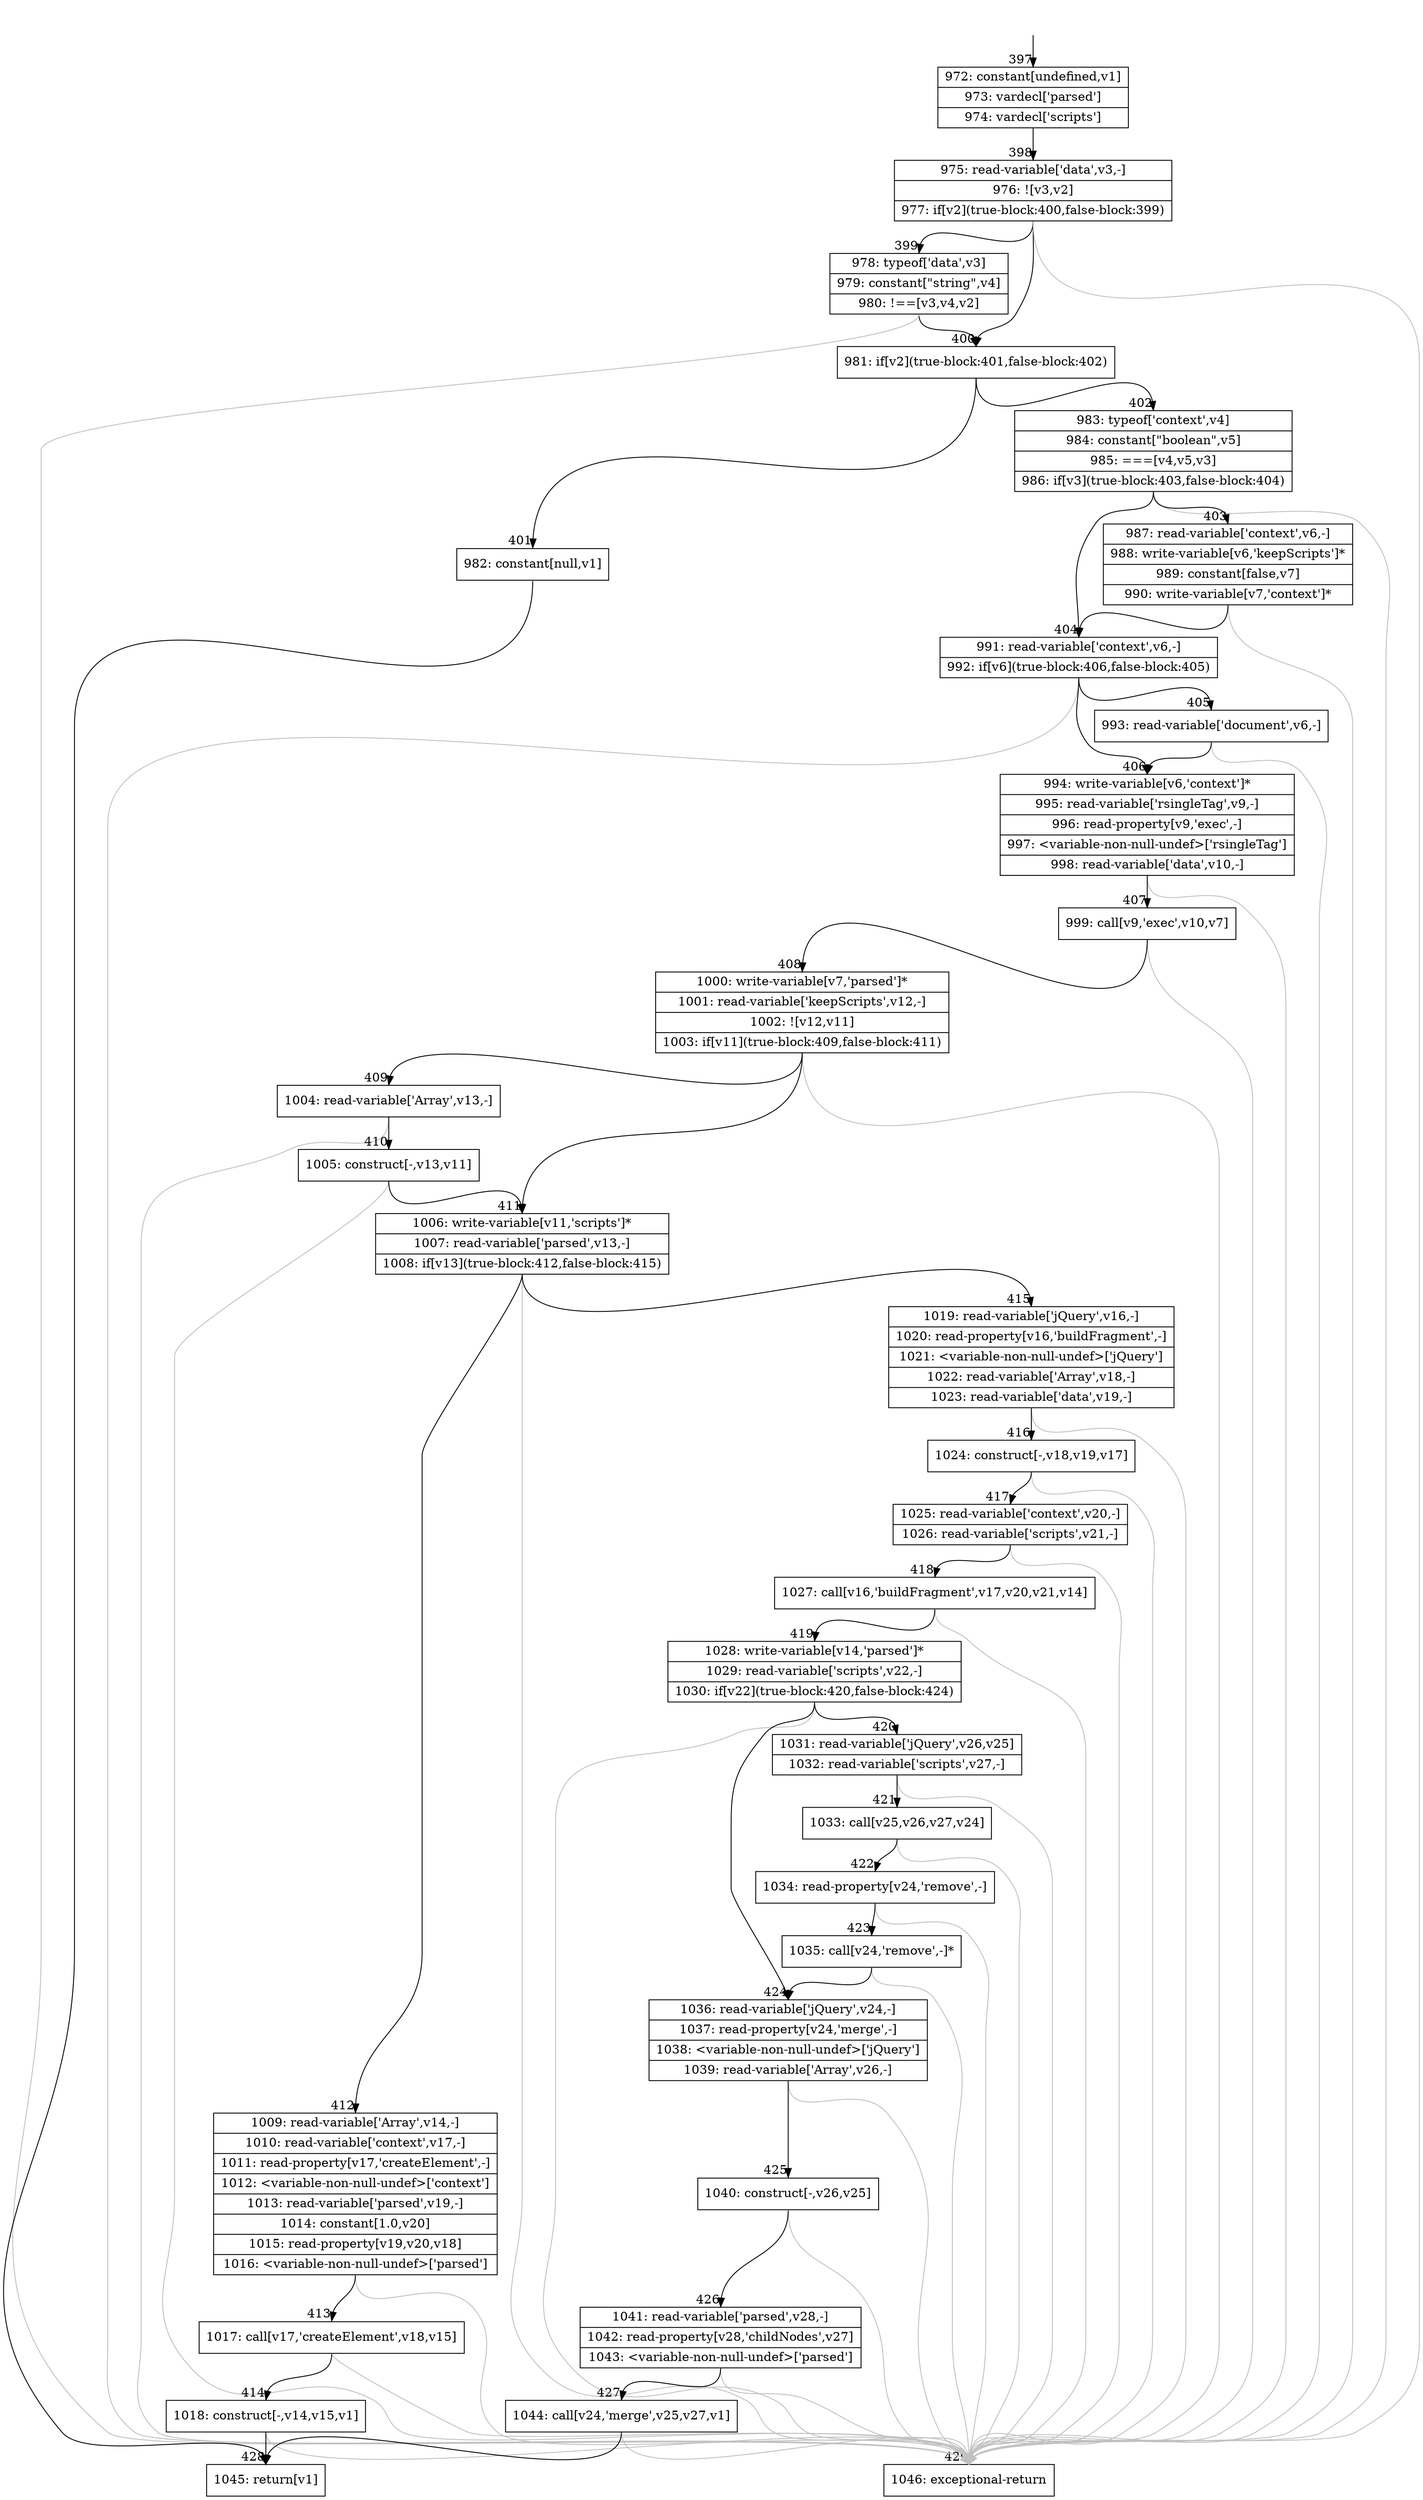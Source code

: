 digraph {
rankdir="TD"
BB_entry32[shape=none,label=""];
BB_entry32 -> BB397 [tailport=s, headport=n, headlabel="    397"]
BB397 [shape=record label="{972: constant[undefined,v1]|973: vardecl['parsed']|974: vardecl['scripts']}" ] 
BB397 -> BB398 [tailport=s, headport=n, headlabel="      398"]
BB398 [shape=record label="{975: read-variable['data',v3,-]|976: ![v3,v2]|977: if[v2](true-block:400,false-block:399)}" ] 
BB398 -> BB400 [tailport=s, headport=n, headlabel="      400"]
BB398 -> BB399 [tailport=s, headport=n, headlabel="      399"]
BB398 -> BB429 [tailport=s, headport=n, color=gray, headlabel="      429"]
BB399 [shape=record label="{978: typeof['data',v3]|979: constant[\"string\",v4]|980: !==[v3,v4,v2]}" ] 
BB399 -> BB400 [tailport=s, headport=n]
BB399 -> BB429 [tailport=s, headport=n, color=gray]
BB400 [shape=record label="{981: if[v2](true-block:401,false-block:402)}" ] 
BB400 -> BB401 [tailport=s, headport=n, headlabel="      401"]
BB400 -> BB402 [tailport=s, headport=n, headlabel="      402"]
BB401 [shape=record label="{982: constant[null,v1]}" ] 
BB401 -> BB428 [tailport=s, headport=n, headlabel="      428"]
BB402 [shape=record label="{983: typeof['context',v4]|984: constant[\"boolean\",v5]|985: ===[v4,v5,v3]|986: if[v3](true-block:403,false-block:404)}" ] 
BB402 -> BB403 [tailport=s, headport=n, headlabel="      403"]
BB402 -> BB404 [tailport=s, headport=n, headlabel="      404"]
BB402 -> BB429 [tailport=s, headport=n, color=gray]
BB403 [shape=record label="{987: read-variable['context',v6,-]|988: write-variable[v6,'keepScripts']*|989: constant[false,v7]|990: write-variable[v7,'context']*}" ] 
BB403 -> BB404 [tailport=s, headport=n]
BB403 -> BB429 [tailport=s, headport=n, color=gray]
BB404 [shape=record label="{991: read-variable['context',v6,-]|992: if[v6](true-block:406,false-block:405)}" ] 
BB404 -> BB406 [tailport=s, headport=n, headlabel="      406"]
BB404 -> BB405 [tailport=s, headport=n, headlabel="      405"]
BB404 -> BB429 [tailport=s, headport=n, color=gray]
BB405 [shape=record label="{993: read-variable['document',v6,-]}" ] 
BB405 -> BB406 [tailport=s, headport=n]
BB405 -> BB429 [tailport=s, headport=n, color=gray]
BB406 [shape=record label="{994: write-variable[v6,'context']*|995: read-variable['rsingleTag',v9,-]|996: read-property[v9,'exec',-]|997: \<variable-non-null-undef\>['rsingleTag']|998: read-variable['data',v10,-]}" ] 
BB406 -> BB407 [tailport=s, headport=n, headlabel="      407"]
BB406 -> BB429 [tailport=s, headport=n, color=gray]
BB407 [shape=record label="{999: call[v9,'exec',v10,v7]}" ] 
BB407 -> BB408 [tailport=s, headport=n, headlabel="      408"]
BB407 -> BB429 [tailport=s, headport=n, color=gray]
BB408 [shape=record label="{1000: write-variable[v7,'parsed']*|1001: read-variable['keepScripts',v12,-]|1002: ![v12,v11]|1003: if[v11](true-block:409,false-block:411)}" ] 
BB408 -> BB411 [tailport=s, headport=n, headlabel="      411"]
BB408 -> BB409 [tailport=s, headport=n, headlabel="      409"]
BB408 -> BB429 [tailport=s, headport=n, color=gray]
BB409 [shape=record label="{1004: read-variable['Array',v13,-]}" ] 
BB409 -> BB410 [tailport=s, headport=n, headlabel="      410"]
BB409 -> BB429 [tailport=s, headport=n, color=gray]
BB410 [shape=record label="{1005: construct[-,v13,v11]}" ] 
BB410 -> BB411 [tailport=s, headport=n]
BB410 -> BB429 [tailport=s, headport=n, color=gray]
BB411 [shape=record label="{1006: write-variable[v11,'scripts']*|1007: read-variable['parsed',v13,-]|1008: if[v13](true-block:412,false-block:415)}" ] 
BB411 -> BB412 [tailport=s, headport=n, headlabel="      412"]
BB411 -> BB415 [tailport=s, headport=n, headlabel="      415"]
BB411 -> BB429 [tailport=s, headport=n, color=gray]
BB412 [shape=record label="{1009: read-variable['Array',v14,-]|1010: read-variable['context',v17,-]|1011: read-property[v17,'createElement',-]|1012: \<variable-non-null-undef\>['context']|1013: read-variable['parsed',v19,-]|1014: constant[1.0,v20]|1015: read-property[v19,v20,v18]|1016: \<variable-non-null-undef\>['parsed']}" ] 
BB412 -> BB413 [tailport=s, headport=n, headlabel="      413"]
BB412 -> BB429 [tailport=s, headport=n, color=gray]
BB413 [shape=record label="{1017: call[v17,'createElement',v18,v15]}" ] 
BB413 -> BB414 [tailport=s, headport=n, headlabel="      414"]
BB413 -> BB429 [tailport=s, headport=n, color=gray]
BB414 [shape=record label="{1018: construct[-,v14,v15,v1]}" ] 
BB414 -> BB428 [tailport=s, headport=n]
BB414 -> BB429 [tailport=s, headport=n, color=gray]
BB415 [shape=record label="{1019: read-variable['jQuery',v16,-]|1020: read-property[v16,'buildFragment',-]|1021: \<variable-non-null-undef\>['jQuery']|1022: read-variable['Array',v18,-]|1023: read-variable['data',v19,-]}" ] 
BB415 -> BB416 [tailport=s, headport=n, headlabel="      416"]
BB415 -> BB429 [tailport=s, headport=n, color=gray]
BB416 [shape=record label="{1024: construct[-,v18,v19,v17]}" ] 
BB416 -> BB417 [tailport=s, headport=n, headlabel="      417"]
BB416 -> BB429 [tailport=s, headport=n, color=gray]
BB417 [shape=record label="{1025: read-variable['context',v20,-]|1026: read-variable['scripts',v21,-]}" ] 
BB417 -> BB418 [tailport=s, headport=n, headlabel="      418"]
BB417 -> BB429 [tailport=s, headport=n, color=gray]
BB418 [shape=record label="{1027: call[v16,'buildFragment',v17,v20,v21,v14]}" ] 
BB418 -> BB419 [tailport=s, headport=n, headlabel="      419"]
BB418 -> BB429 [tailport=s, headport=n, color=gray]
BB419 [shape=record label="{1028: write-variable[v14,'parsed']*|1029: read-variable['scripts',v22,-]|1030: if[v22](true-block:420,false-block:424)}" ] 
BB419 -> BB420 [tailport=s, headport=n, headlabel="      420"]
BB419 -> BB424 [tailport=s, headport=n, headlabel="      424"]
BB419 -> BB429 [tailport=s, headport=n, color=gray]
BB420 [shape=record label="{1031: read-variable['jQuery',v26,v25]|1032: read-variable['scripts',v27,-]}" ] 
BB420 -> BB421 [tailport=s, headport=n, headlabel="      421"]
BB420 -> BB429 [tailport=s, headport=n, color=gray]
BB421 [shape=record label="{1033: call[v25,v26,v27,v24]}" ] 
BB421 -> BB422 [tailport=s, headport=n, headlabel="      422"]
BB421 -> BB429 [tailport=s, headport=n, color=gray]
BB422 [shape=record label="{1034: read-property[v24,'remove',-]}" ] 
BB422 -> BB423 [tailport=s, headport=n, headlabel="      423"]
BB422 -> BB429 [tailport=s, headport=n, color=gray]
BB423 [shape=record label="{1035: call[v24,'remove',-]*}" ] 
BB423 -> BB424 [tailport=s, headport=n]
BB423 -> BB429 [tailport=s, headport=n, color=gray]
BB424 [shape=record label="{1036: read-variable['jQuery',v24,-]|1037: read-property[v24,'merge',-]|1038: \<variable-non-null-undef\>['jQuery']|1039: read-variable['Array',v26,-]}" ] 
BB424 -> BB425 [tailport=s, headport=n, headlabel="      425"]
BB424 -> BB429 [tailport=s, headport=n, color=gray]
BB425 [shape=record label="{1040: construct[-,v26,v25]}" ] 
BB425 -> BB426 [tailport=s, headport=n, headlabel="      426"]
BB425 -> BB429 [tailport=s, headport=n, color=gray]
BB426 [shape=record label="{1041: read-variable['parsed',v28,-]|1042: read-property[v28,'childNodes',v27]|1043: \<variable-non-null-undef\>['parsed']}" ] 
BB426 -> BB427 [tailport=s, headport=n, headlabel="      427"]
BB426 -> BB429 [tailport=s, headport=n, color=gray]
BB427 [shape=record label="{1044: call[v24,'merge',v25,v27,v1]}" ] 
BB427 -> BB428 [tailport=s, headport=n]
BB427 -> BB429 [tailport=s, headport=n, color=gray]
BB428 [shape=record label="{1045: return[v1]}" ] 
BB429 [shape=record label="{1046: exceptional-return}" ] 
}
